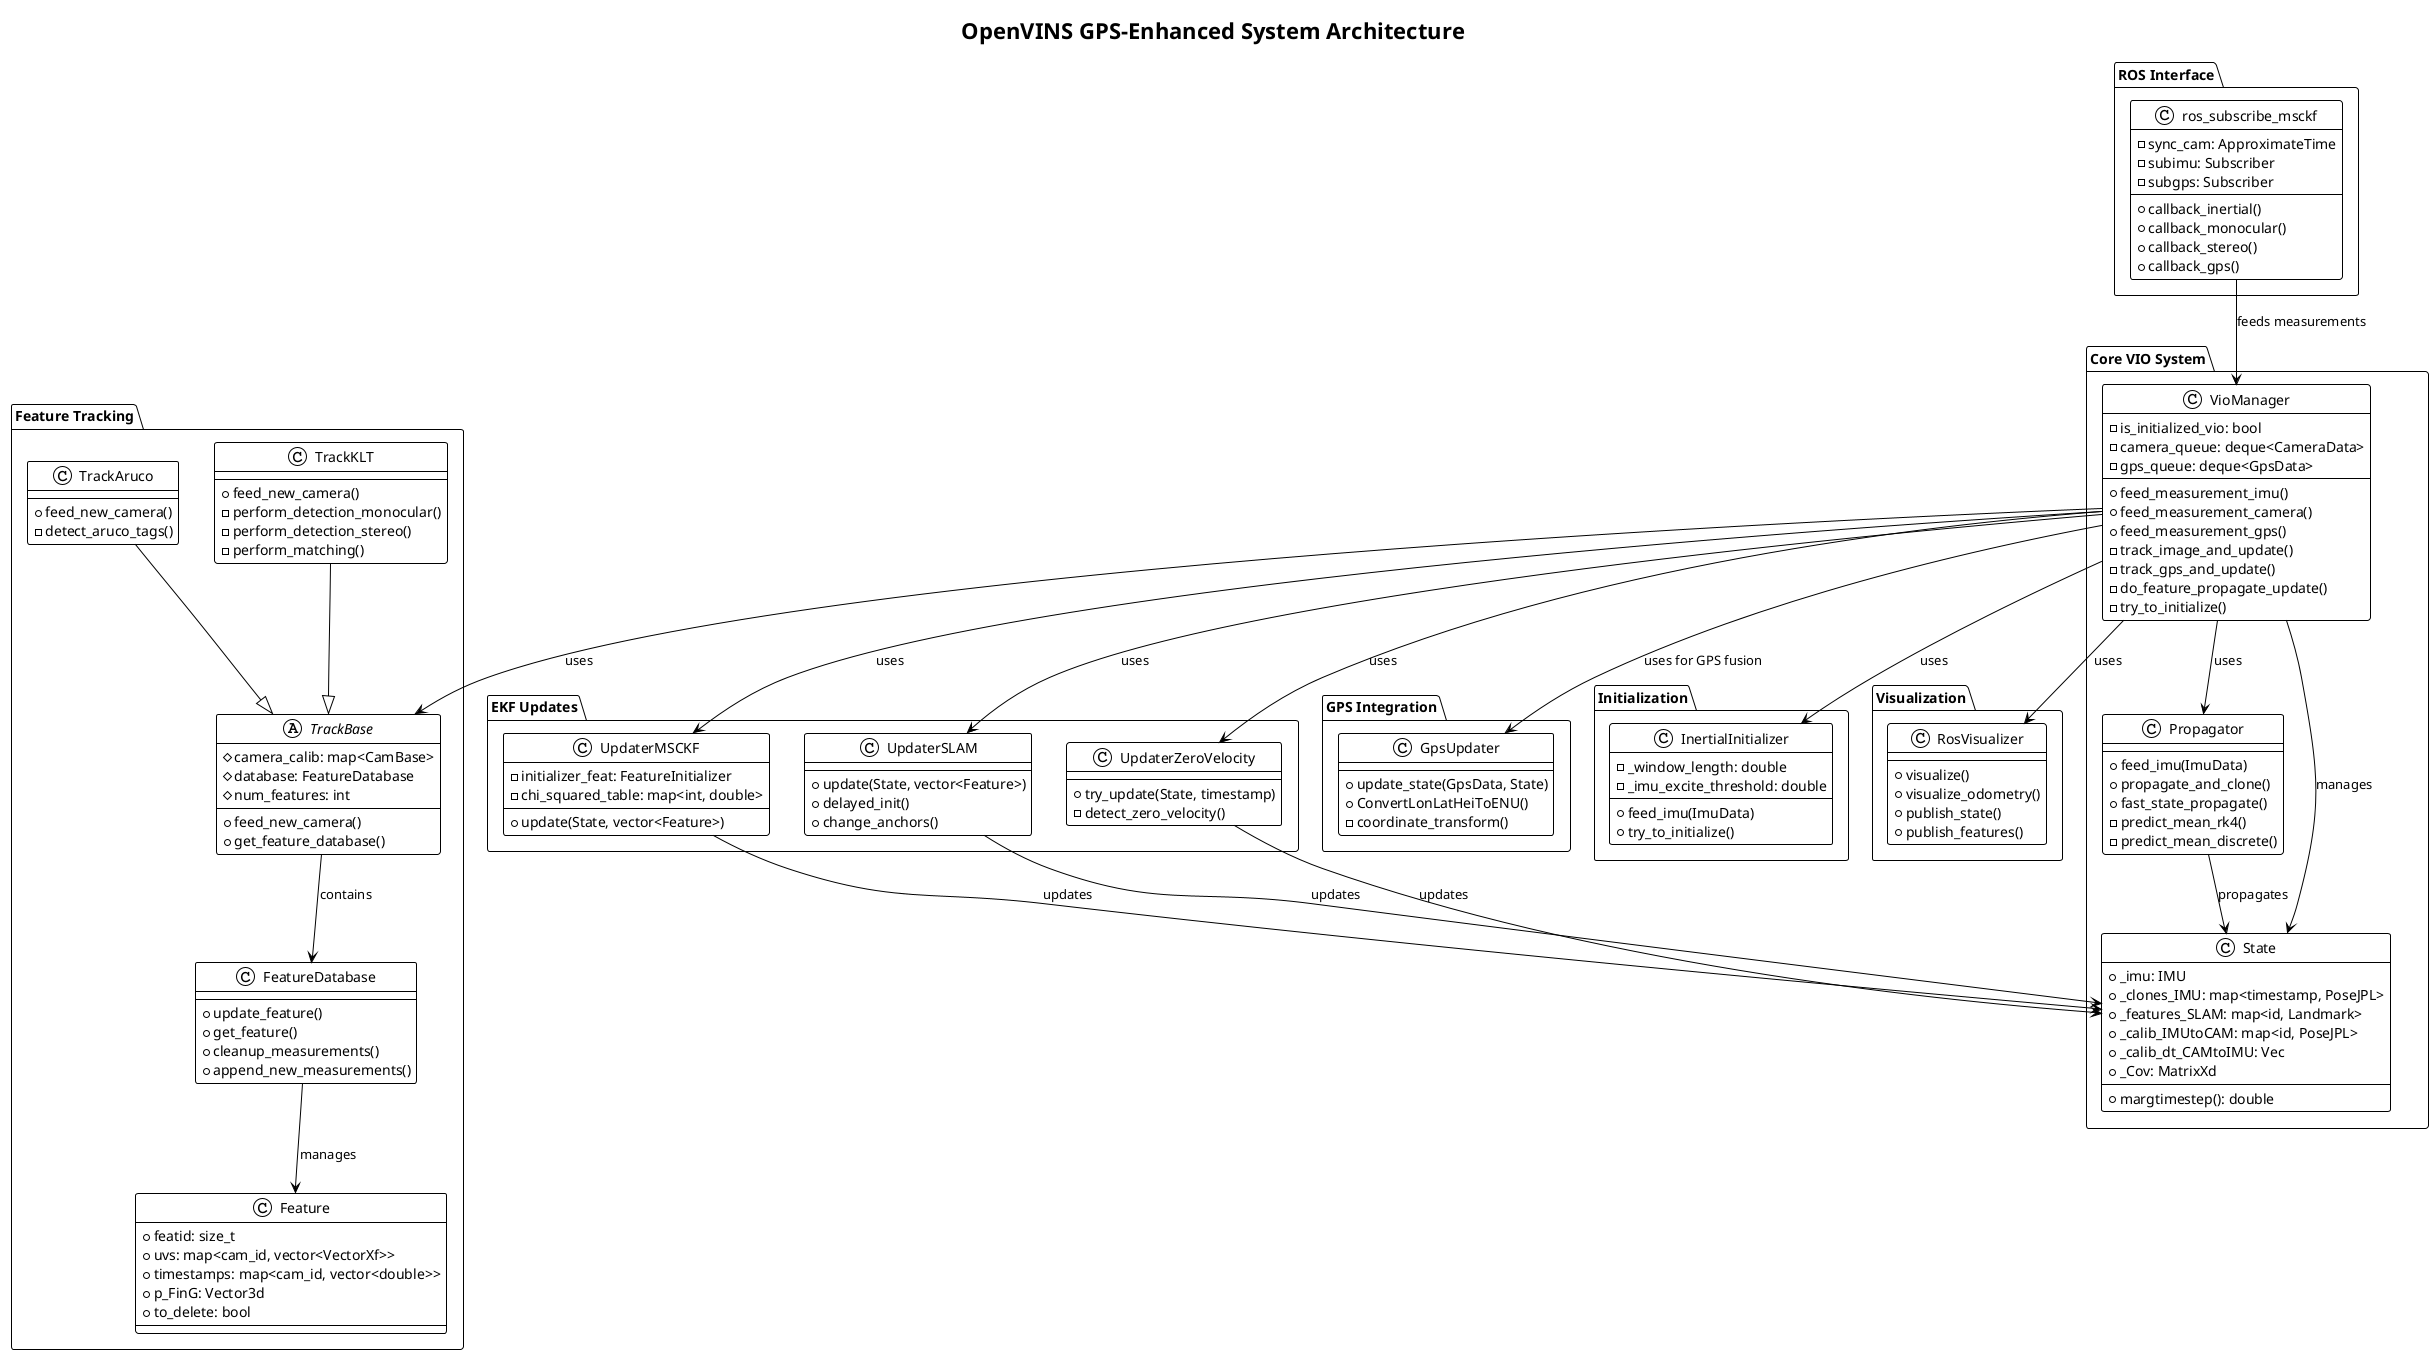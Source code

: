 @startuml system_overview
!theme plain
title OpenVINS GPS-Enhanced System Architecture

package "ROS Interface" {
  class ros_subscribe_msckf {
    +callback_inertial()
    +callback_monocular()
    +callback_stereo()
    +callback_gps()
    -sync_cam: ApproximateTime
    -subimu: Subscriber
    -subgps: Subscriber
  }
}

package "Core VIO System" {
  class VioManager {
    +feed_measurement_imu()
    +feed_measurement_camera()
    +feed_measurement_gps()
    -track_image_and_update()
    -track_gps_and_update()
    -do_feature_propagate_update()
    -try_to_initialize()
    -is_initialized_vio: bool
    -camera_queue: deque<CameraData>
    -gps_queue: deque<GpsData>
  }
  
  class State {
    +_imu: IMU
    +_clones_IMU: map<timestamp, PoseJPL>
    +_features_SLAM: map<id, Landmark>
    +_calib_IMUtoCAM: map<id, PoseJPL>
    +_calib_dt_CAMtoIMU: Vec
    +_Cov: MatrixXd
    +margtimestep(): double
  }
  
  class Propagator {
    +feed_imu(ImuData)
    +propagate_and_clone()
    +fast_state_propagate()
    -predict_mean_rk4()
    -predict_mean_discrete()
  }
}

package "Feature Tracking" {
  abstract class TrackBase {
    +feed_new_camera()
    +get_feature_database()
    #camera_calib: map<CamBase>
    #database: FeatureDatabase
    #num_features: int
  }
  
  class TrackKLT {
    +feed_new_camera()
    -perform_detection_monocular()
    -perform_detection_stereo()
    -perform_matching()
  }
  
  class TrackAruco {
    +feed_new_camera()
    -detect_aruco_tags()
  }
  
  class FeatureDatabase {
    +update_feature()
    +get_feature()
    +cleanup_measurements()
    +append_new_measurements()
  }
  
  class Feature {
    +featid: size_t
    +uvs: map<cam_id, vector<VectorXf>>
    +timestamps: map<cam_id, vector<double>>
    +p_FinG: Vector3d
    +to_delete: bool
  }
}

package "EKF Updates" {
  class UpdaterMSCKF {
    +update(State, vector<Feature>)
    -initializer_feat: FeatureInitializer
    -chi_squared_table: map<int, double>
  }
  
  class UpdaterSLAM {
    +update(State, vector<Feature>)
    +delayed_init()
    +change_anchors()
  }
  
  class UpdaterZeroVelocity {
    +try_update(State, timestamp)
    -detect_zero_velocity()
  }
}

package "GPS Integration" {
  class GpsUpdater {
    +update_state(GpsData, State)
    +ConvertLonLatHeiToENU()
    -coordinate_transform()
  }
}

package "Initialization" {
  class InertialInitializer {
    +feed_imu(ImuData)
    +try_to_initialize()
    -_window_length: double
    -_imu_excite_threshold: double
  }
}

package "Visualization" {
  class RosVisualizer {
    +visualize()
    +visualize_odometry()
    +publish_state()
    +publish_features()
  }
}

' Relationships
ros_subscribe_msckf --> VioManager : feeds measurements
VioManager --> State : manages
VioManager --> Propagator : uses
VioManager --> TrackBase : uses
VioManager --> UpdaterMSCKF : uses
VioManager --> UpdaterSLAM : uses
VioManager --> UpdaterZeroVelocity : uses
VioManager --> InertialInitializer : uses
VioManager --> RosVisualizer : uses

TrackKLT --|> TrackBase
TrackAruco --|> TrackBase
TrackBase --> FeatureDatabase : contains
FeatureDatabase --> Feature : manages

Propagator --> State : propagates
UpdaterMSCKF --> State : updates
UpdaterSLAM --> State : updates
UpdaterZeroVelocity --> State : updates

VioManager --> GpsUpdater : uses for GPS fusion

@enduml

